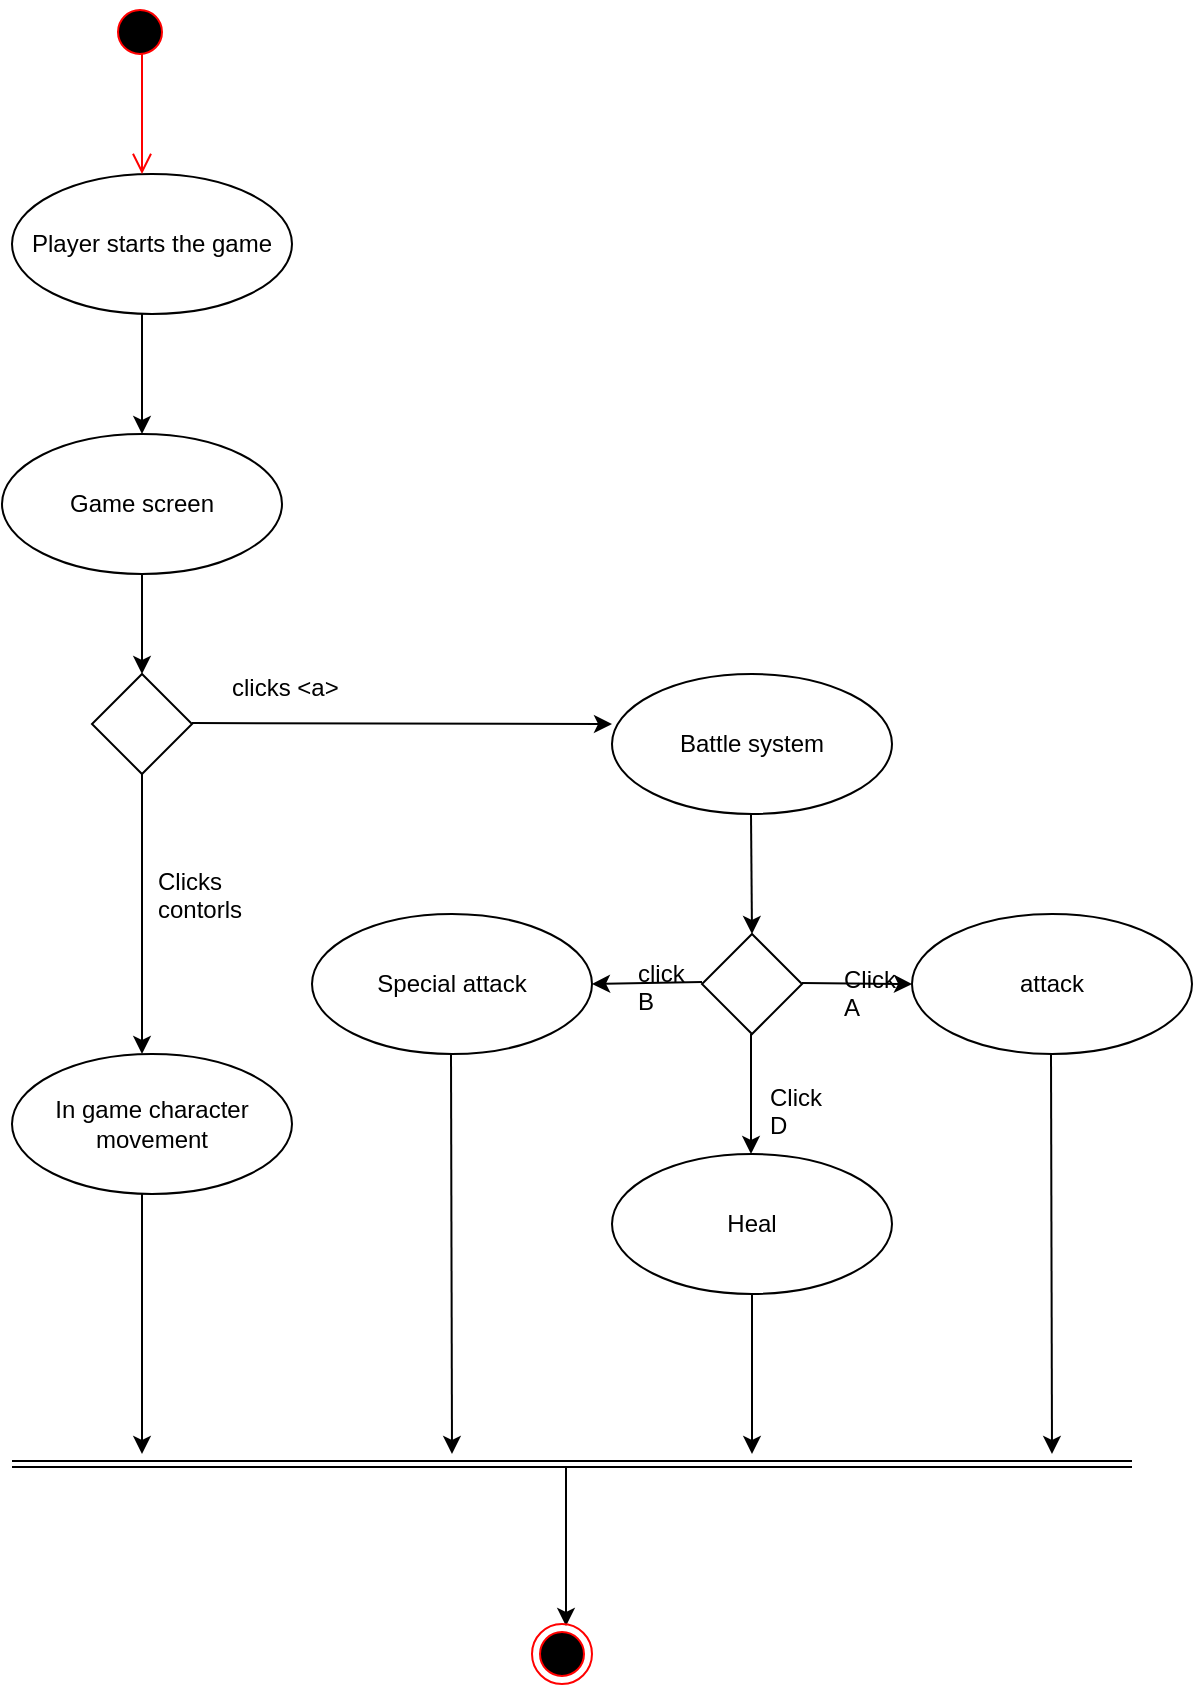 <mxfile version="10.7.1" type="device"><diagram id="ssb8ns4pcDXuGcuLseq5" name="Page-1"><mxGraphModel dx="834" dy="1535" grid="0" gridSize="10" guides="1" tooltips="1" connect="1" arrows="1" fold="1" page="1" pageScale="1" pageWidth="850" pageHeight="1100" math="0" shadow="0"><root><mxCell id="0"/><mxCell id="1" parent="0"/><mxCell id="X1ixQOGGSCIBmrdmfu6T-3" value="Player starts the game&lt;br&gt;" style="ellipse;whiteSpace=wrap;html=1;" vertex="1" parent="1"><mxGeometry x="250" y="80" width="140" height="70" as="geometry"/></mxCell><mxCell id="X1ixQOGGSCIBmrdmfu6T-6" value="" style="endArrow=classic;html=1;entryX=0.5;entryY=0;entryDx=0;entryDy=0;" edge="1" parent="1" target="X1ixQOGGSCIBmrdmfu6T-7"><mxGeometry width="50" height="50" relative="1" as="geometry"><mxPoint x="315" y="150" as="sourcePoint"/><mxPoint x="315" y="200" as="targetPoint"/><Array as="points"/></mxGeometry></mxCell><mxCell id="X1ixQOGGSCIBmrdmfu6T-7" value="Game screen&lt;br&gt;" style="ellipse;whiteSpace=wrap;html=1;" vertex="1" parent="1"><mxGeometry x="245" y="210" width="140" height="70" as="geometry"/></mxCell><mxCell id="X1ixQOGGSCIBmrdmfu6T-8" value="" style="endArrow=classic;html=1;" edge="1" parent="1"><mxGeometry width="50" height="50" relative="1" as="geometry"><mxPoint x="315" y="280" as="sourcePoint"/><mxPoint x="315" y="330" as="targetPoint"/><Array as="points"/></mxGeometry></mxCell><mxCell id="X1ixQOGGSCIBmrdmfu6T-9" value="" style="rhombus;whiteSpace=wrap;html=1;" vertex="1" parent="1"><mxGeometry x="290" y="330" width="50" height="50" as="geometry"/></mxCell><mxCell id="X1ixQOGGSCIBmrdmfu6T-10" value="" style="endArrow=classic;html=1;" edge="1" parent="1"><mxGeometry width="50" height="50" relative="1" as="geometry"><mxPoint x="340" y="354.5" as="sourcePoint"/><mxPoint x="550" y="355" as="targetPoint"/></mxGeometry></mxCell><mxCell id="X1ixQOGGSCIBmrdmfu6T-11" value="Battle system&lt;br&gt;" style="ellipse;whiteSpace=wrap;html=1;" vertex="1" parent="1"><mxGeometry x="550" y="330" width="140" height="70" as="geometry"/></mxCell><mxCell id="X1ixQOGGSCIBmrdmfu6T-12" value="" style="endArrow=classic;html=1;" edge="1" parent="1"><mxGeometry width="50" height="50" relative="1" as="geometry"><mxPoint x="315" y="380" as="sourcePoint"/><mxPoint x="315" y="520" as="targetPoint"/></mxGeometry></mxCell><mxCell id="X1ixQOGGSCIBmrdmfu6T-13" value="In game character movement&lt;br&gt;" style="ellipse;whiteSpace=wrap;html=1;" vertex="1" parent="1"><mxGeometry x="250" y="520" width="140" height="70" as="geometry"/></mxCell><mxCell id="X1ixQOGGSCIBmrdmfu6T-15" value="" style="endArrow=classic;html=1;entryX=0.5;entryY=0;entryDx=0;entryDy=0;" edge="1" parent="1" target="X1ixQOGGSCIBmrdmfu6T-17"><mxGeometry width="50" height="50" relative="1" as="geometry"><mxPoint x="619.5" y="400" as="sourcePoint"/><mxPoint x="619.5" y="450" as="targetPoint"/><Array as="points"/></mxGeometry></mxCell><mxCell id="X1ixQOGGSCIBmrdmfu6T-17" value="" style="rhombus;whiteSpace=wrap;html=1;" vertex="1" parent="1"><mxGeometry x="595" y="460" width="50" height="50" as="geometry"/></mxCell><mxCell id="X1ixQOGGSCIBmrdmfu6T-18" value="" style="endArrow=classic;html=1;entryX=0;entryY=0.5;entryDx=0;entryDy=0;" edge="1" parent="1" target="X1ixQOGGSCIBmrdmfu6T-20"><mxGeometry width="50" height="50" relative="1" as="geometry"><mxPoint x="645" y="484.5" as="sourcePoint"/><mxPoint x="695" y="485" as="targetPoint"/><Array as="points"/></mxGeometry></mxCell><mxCell id="X1ixQOGGSCIBmrdmfu6T-20" value="attack&lt;br&gt;" style="ellipse;whiteSpace=wrap;html=1;" vertex="1" parent="1"><mxGeometry x="700" y="450" width="140" height="70" as="geometry"/></mxCell><mxCell id="X1ixQOGGSCIBmrdmfu6T-22" value="" style="endArrow=classic;html=1;entryX=1;entryY=0.5;entryDx=0;entryDy=0;" edge="1" parent="1" target="X1ixQOGGSCIBmrdmfu6T-24"><mxGeometry width="50" height="50" relative="1" as="geometry"><mxPoint x="595" y="484" as="sourcePoint"/><mxPoint x="545" y="484" as="targetPoint"/><Array as="points"/></mxGeometry></mxCell><mxCell id="X1ixQOGGSCIBmrdmfu6T-24" value="Special attack" style="ellipse;whiteSpace=wrap;html=1;" vertex="1" parent="1"><mxGeometry x="400" y="450" width="140" height="70" as="geometry"/></mxCell><mxCell id="X1ixQOGGSCIBmrdmfu6T-25" value="" style="endArrow=classic;html=1;" edge="1" parent="1"><mxGeometry width="50" height="50" relative="1" as="geometry"><mxPoint x="619.5" y="510" as="sourcePoint"/><mxPoint x="619.5" y="570" as="targetPoint"/><Array as="points"/></mxGeometry></mxCell><mxCell id="X1ixQOGGSCIBmrdmfu6T-26" value="Heal&lt;br&gt;" style="ellipse;whiteSpace=wrap;html=1;" vertex="1" parent="1"><mxGeometry x="550" y="570" width="140" height="70" as="geometry"/></mxCell><mxCell id="X1ixQOGGSCIBmrdmfu6T-27" value="" style="endArrow=classic;html=1;" edge="1" parent="1"><mxGeometry width="50" height="50" relative="1" as="geometry"><mxPoint x="315" y="590" as="sourcePoint"/><mxPoint x="315" y="720" as="targetPoint"/></mxGeometry></mxCell><mxCell id="X1ixQOGGSCIBmrdmfu6T-28" value="" style="endArrow=classic;html=1;" edge="1" parent="1"><mxGeometry width="50" height="50" relative="1" as="geometry"><mxPoint x="469.5" y="520" as="sourcePoint"/><mxPoint x="470" y="720" as="targetPoint"/></mxGeometry></mxCell><mxCell id="X1ixQOGGSCIBmrdmfu6T-29" value="" style="endArrow=classic;html=1;" edge="1" parent="1"><mxGeometry width="50" height="50" relative="1" as="geometry"><mxPoint x="769.5" y="520" as="sourcePoint"/><mxPoint x="770" y="720" as="targetPoint"/></mxGeometry></mxCell><mxCell id="X1ixQOGGSCIBmrdmfu6T-30" value="" style="endArrow=classic;html=1;" edge="1" parent="1"><mxGeometry width="50" height="50" relative="1" as="geometry"><mxPoint x="620" y="640" as="sourcePoint"/><mxPoint x="620" y="720" as="targetPoint"/></mxGeometry></mxCell><mxCell id="X1ixQOGGSCIBmrdmfu6T-36" value="" style="shape=link;html=1;shadow=0;strokeColor=#000000;comic=0;width=3;" edge="1" parent="1"><mxGeometry width="100" relative="1" as="geometry"><mxPoint x="250" y="725" as="sourcePoint"/><mxPoint x="810" y="725" as="targetPoint"/><Array as="points"><mxPoint x="540" y="725"/></Array></mxGeometry></mxCell><mxCell id="X1ixQOGGSCIBmrdmfu6T-40" value="" style="endArrow=classic;html=1;" edge="1" parent="1"><mxGeometry width="50" height="50" relative="1" as="geometry"><mxPoint x="527" y="727" as="sourcePoint"/><mxPoint x="527" y="806" as="targetPoint"/></mxGeometry></mxCell><mxCell id="X1ixQOGGSCIBmrdmfu6T-52" value="" style="edgeStyle=orthogonalEdgeStyle;html=1;verticalAlign=bottom;endArrow=open;endSize=8;strokeColor=#ff0000;shadow=0;" edge="1" parent="1"><mxGeometry relative="1" as="geometry"><mxPoint x="315" y="80" as="targetPoint"/><mxPoint x="315" y="20" as="sourcePoint"/></mxGeometry></mxCell><mxCell id="X1ixQOGGSCIBmrdmfu6T-53" value="" style="ellipse;html=1;shape=startState;fillColor=#000000;strokeColor=#ff0000;" vertex="1" parent="1"><mxGeometry x="299" y="-6" width="30" height="30" as="geometry"/></mxCell><mxCell id="X1ixQOGGSCIBmrdmfu6T-54" value="" style="ellipse;html=1;shape=endState;fillColor=#000000;strokeColor=#ff0000;" vertex="1" parent="1"><mxGeometry x="510" y="805" width="30" height="30" as="geometry"/></mxCell><mxCell id="X1ixQOGGSCIBmrdmfu6T-55" value="clicks &amp;lt;a&amp;gt;&lt;br&gt;&lt;br&gt;" style="text;html=1;resizable=0;points=[];autosize=1;align=left;verticalAlign=top;spacingTop=-4;" vertex="1" parent="1"><mxGeometry x="358" y="327" width="63" height="28" as="geometry"/></mxCell><mxCell id="X1ixQOGGSCIBmrdmfu6T-56" value="Clicks&amp;nbsp;&lt;br&gt;contorls&lt;br&gt;" style="text;html=1;resizable=0;points=[];autosize=1;align=left;verticalAlign=top;spacingTop=-4;" vertex="1" parent="1"><mxGeometry x="321" y="424" width="52" height="28" as="geometry"/></mxCell><mxCell id="X1ixQOGGSCIBmrdmfu6T-57" value="click&lt;br&gt;B&lt;br&gt;" style="text;html=1;resizable=0;points=[];autosize=1;align=left;verticalAlign=top;spacingTop=-4;" vertex="1" parent="1"><mxGeometry x="561" y="470" width="33" height="28" as="geometry"/></mxCell><mxCell id="X1ixQOGGSCIBmrdmfu6T-58" value="Click&lt;br&gt;A&lt;br&gt;" style="text;html=1;resizable=0;points=[];autosize=1;align=left;verticalAlign=top;spacingTop=-4;" vertex="1" parent="1"><mxGeometry x="664" y="473" width="36" height="28" as="geometry"/></mxCell><mxCell id="X1ixQOGGSCIBmrdmfu6T-60" value="Click&lt;br&gt;D&lt;br&gt;" style="text;html=1;resizable=0;points=[];autosize=1;align=left;verticalAlign=top;spacingTop=-4;" vertex="1" parent="1"><mxGeometry x="627" y="532" width="36" height="28" as="geometry"/></mxCell></root></mxGraphModel></diagram></mxfile>